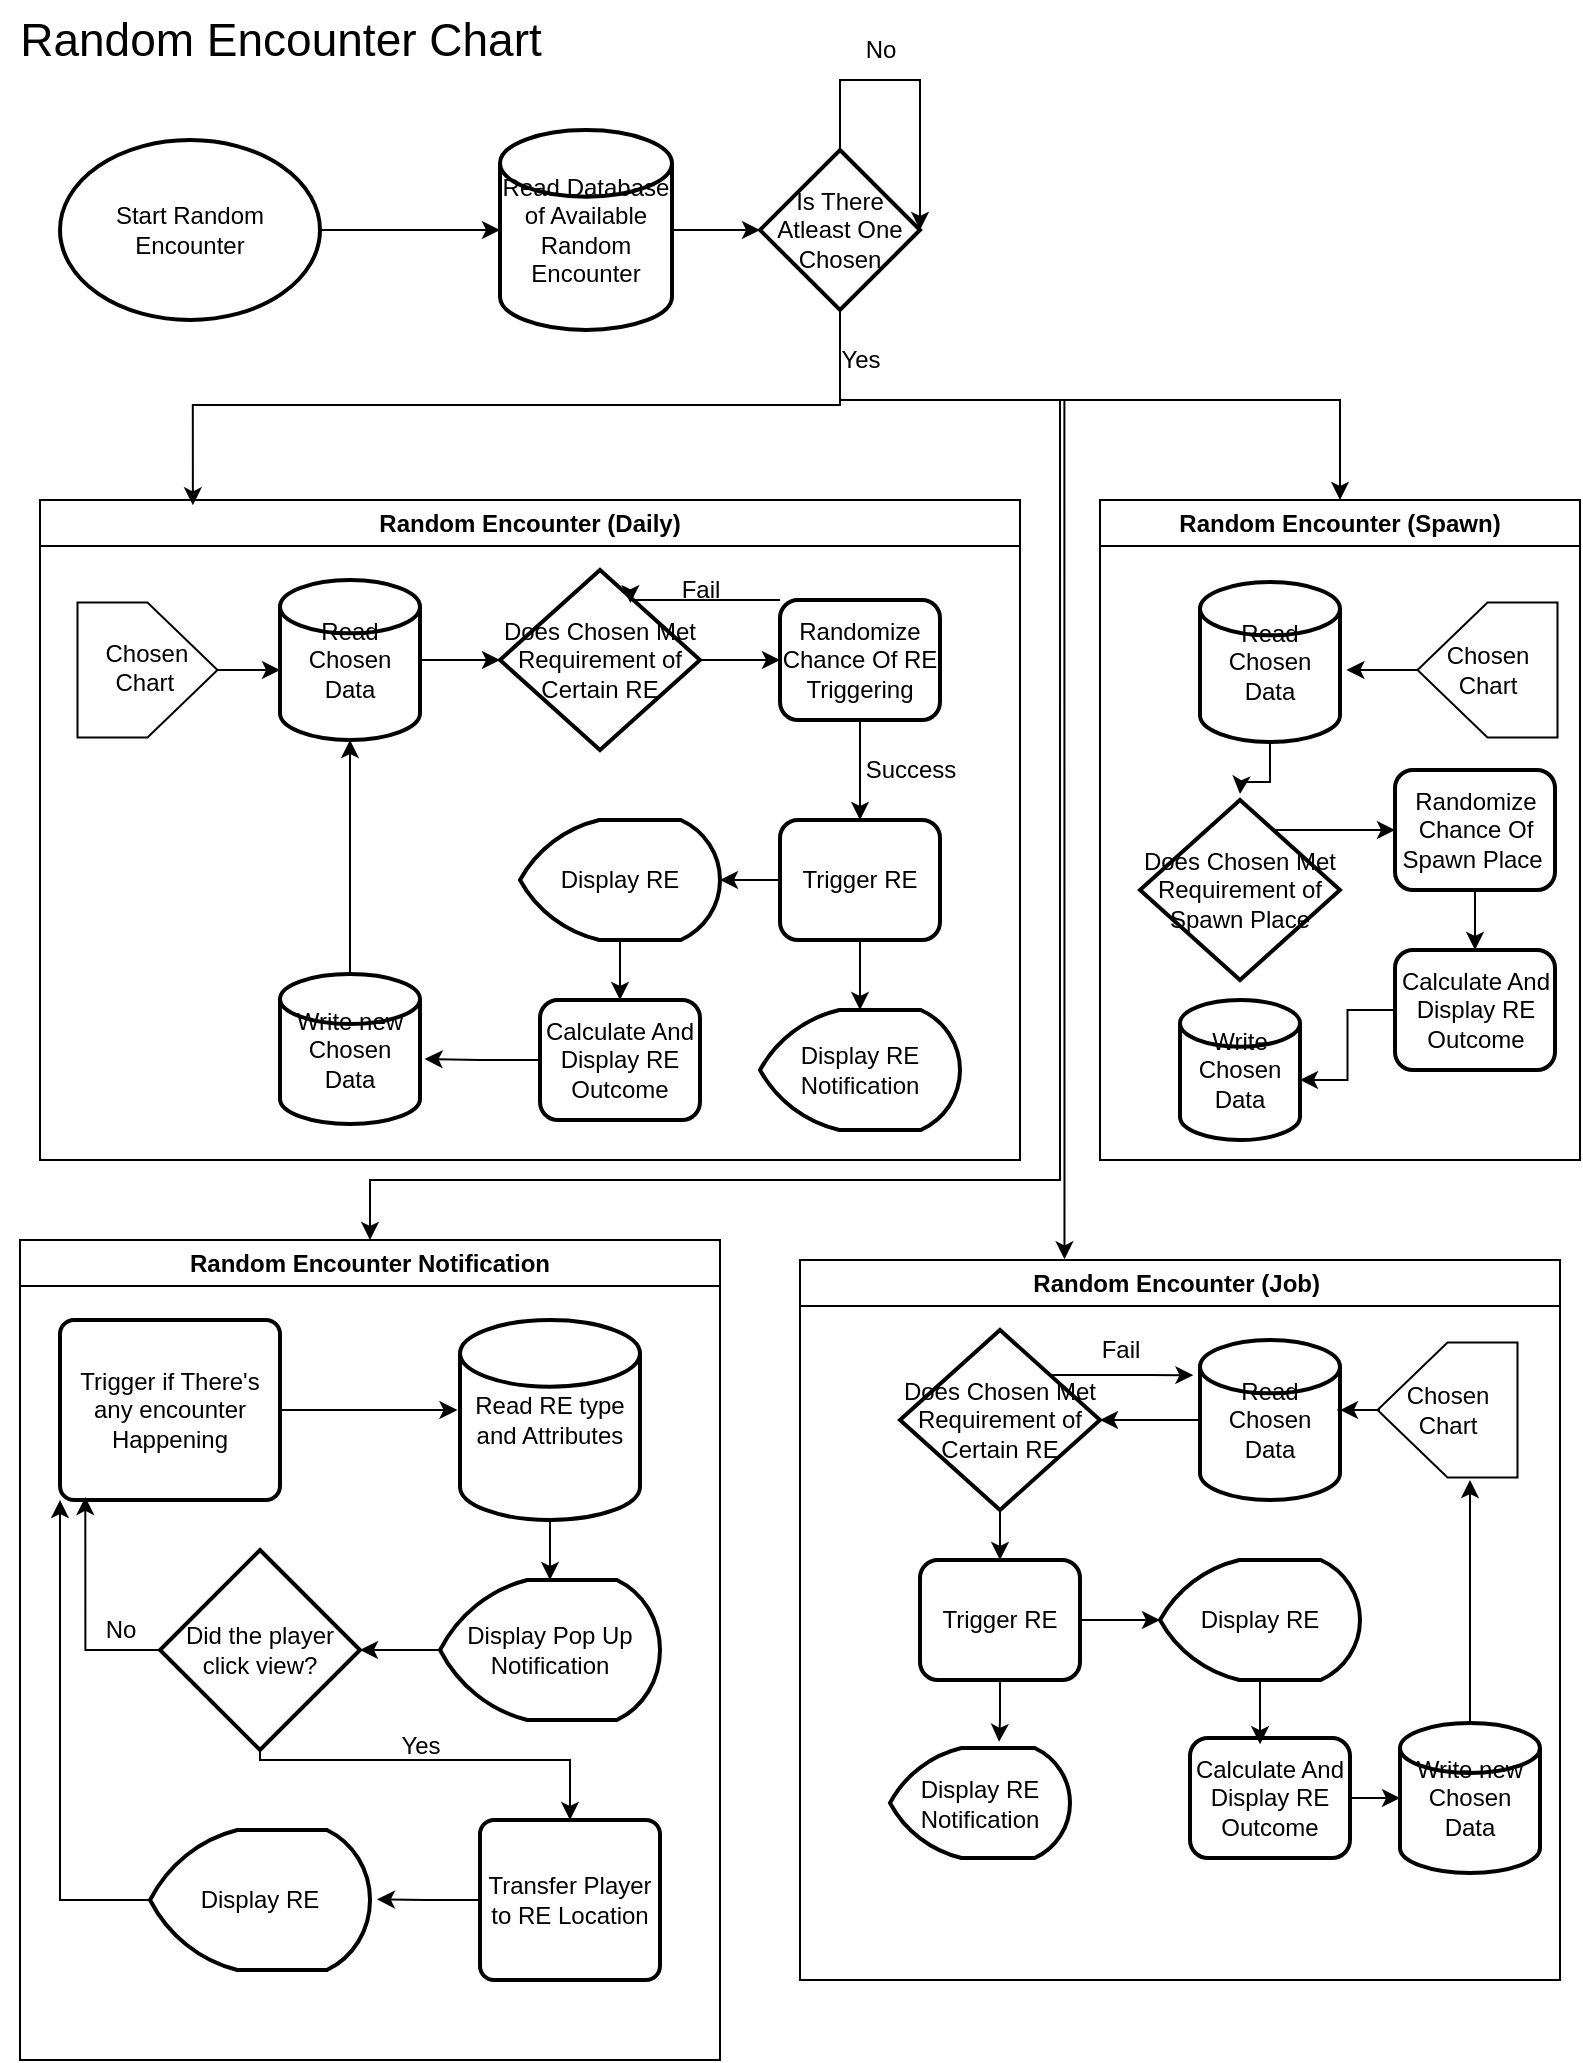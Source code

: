 <mxfile version="28.2.5">
  <diagram name="Page-1" id="pNK_dhX6oYVsI5V2SoEi">
    <mxGraphModel dx="964" dy="553" grid="1" gridSize="10" guides="1" tooltips="1" connect="1" arrows="1" fold="1" page="1" pageScale="1" pageWidth="827" pageHeight="1169" math="0" shadow="0">
      <root>
        <mxCell id="0" />
        <mxCell id="1" parent="0" />
        <mxCell id="f8m-64ZoaZ8YdcUEcXD7-1" value="Random Encounter Chart" style="text;html=1;align=center;verticalAlign=middle;resizable=0;points=[];autosize=1;strokeColor=none;fillColor=none;fontSize=23;" parent="1" vertex="1">
          <mxGeometry x="20" y="50" width="280" height="40" as="geometry" />
        </mxCell>
        <mxCell id="f8m-64ZoaZ8YdcUEcXD7-3" style="edgeStyle=orthogonalEdgeStyle;rounded=0;orthogonalLoop=1;jettySize=auto;html=1;" parent="1" source="f8m-64ZoaZ8YdcUEcXD7-2" target="f8m-64ZoaZ8YdcUEcXD7-4" edge="1">
          <mxGeometry relative="1" as="geometry">
            <mxPoint x="414" y="250" as="targetPoint" />
          </mxGeometry>
        </mxCell>
        <mxCell id="f8m-64ZoaZ8YdcUEcXD7-2" value="Start Random Encounter" style="strokeWidth=2;html=1;shape=mxgraph.flowchart.start_1;whiteSpace=wrap;" parent="1" vertex="1">
          <mxGeometry x="50" y="120" width="130" height="90" as="geometry" />
        </mxCell>
        <mxCell id="f8m-64ZoaZ8YdcUEcXD7-8" value="" style="edgeStyle=orthogonalEdgeStyle;rounded=0;orthogonalLoop=1;jettySize=auto;html=1;" parent="1" source="f8m-64ZoaZ8YdcUEcXD7-4" target="f8m-64ZoaZ8YdcUEcXD7-7" edge="1">
          <mxGeometry relative="1" as="geometry" />
        </mxCell>
        <mxCell id="f8m-64ZoaZ8YdcUEcXD7-4" value="Read Database of Available Random Encounter" style="strokeWidth=2;html=1;shape=mxgraph.flowchart.database;whiteSpace=wrap;" parent="1" vertex="1">
          <mxGeometry x="270" y="115" width="86" height="100" as="geometry" />
        </mxCell>
        <mxCell id="f8m-64ZoaZ8YdcUEcXD7-6" value="Random Encounter (Daily)" style="swimlane;whiteSpace=wrap;html=1;" parent="1" vertex="1">
          <mxGeometry x="40" y="300" width="490" height="330" as="geometry" />
        </mxCell>
        <mxCell id="f8m-64ZoaZ8YdcUEcXD7-14" style="edgeStyle=orthogonalEdgeStyle;rounded=0;orthogonalLoop=1;jettySize=auto;html=1;exitX=0.5;exitY=1;exitDx=0;exitDy=0;" parent="f8m-64ZoaZ8YdcUEcXD7-6" source="f8m-64ZoaZ8YdcUEcXD7-13" edge="1">
          <mxGeometry relative="1" as="geometry">
            <mxPoint x="120" y="85" as="targetPoint" />
          </mxGeometry>
        </mxCell>
        <mxCell id="f8m-64ZoaZ8YdcUEcXD7-13" value="Chart&amp;nbsp;&lt;div&gt;Chosen&lt;/div&gt;" style="verticalLabelPosition=middle;verticalAlign=middle;shape=offPageConnector;rounded=0;size=0.5;labelPosition=center;align=center;rotation=-90;html=1;whiteSpace=wrap;horizontal=1;textDirection=vertical-lr;" parent="f8m-64ZoaZ8YdcUEcXD7-6" vertex="1">
          <mxGeometry x="20" y="50" width="67.5" height="70" as="geometry" />
        </mxCell>
        <mxCell id="f8m-64ZoaZ8YdcUEcXD7-17" style="edgeStyle=orthogonalEdgeStyle;rounded=0;orthogonalLoop=1;jettySize=auto;html=1;exitX=1;exitY=0.5;exitDx=0;exitDy=0;exitPerimeter=0;entryX=0;entryY=0.5;entryDx=0;entryDy=0;" parent="f8m-64ZoaZ8YdcUEcXD7-6" source="f8m-64ZoaZ8YdcUEcXD7-15" target="f8m-64ZoaZ8YdcUEcXD7-16" edge="1">
          <mxGeometry relative="1" as="geometry" />
        </mxCell>
        <mxCell id="f8m-64ZoaZ8YdcUEcXD7-15" value="Read Chosen Data" style="strokeWidth=2;html=1;shape=mxgraph.flowchart.database;whiteSpace=wrap;" parent="f8m-64ZoaZ8YdcUEcXD7-6" vertex="1">
          <mxGeometry x="120" y="40" width="70" height="80" as="geometry" />
        </mxCell>
        <mxCell id="f8m-64ZoaZ8YdcUEcXD7-19" value="" style="edgeStyle=orthogonalEdgeStyle;rounded=0;orthogonalLoop=1;jettySize=auto;html=1;" parent="f8m-64ZoaZ8YdcUEcXD7-6" source="f8m-64ZoaZ8YdcUEcXD7-16" target="f8m-64ZoaZ8YdcUEcXD7-18" edge="1">
          <mxGeometry relative="1" as="geometry" />
        </mxCell>
        <mxCell id="f8m-64ZoaZ8YdcUEcXD7-16" value="Does Chosen Met Requirement of Certain RE" style="rhombus;whiteSpace=wrap;html=1;strokeWidth=2;" parent="f8m-64ZoaZ8YdcUEcXD7-6" vertex="1">
          <mxGeometry x="230" y="35" width="100" height="90" as="geometry" />
        </mxCell>
        <mxCell id="f8m-64ZoaZ8YdcUEcXD7-23" value="" style="edgeStyle=orthogonalEdgeStyle;rounded=0;orthogonalLoop=1;jettySize=auto;html=1;" parent="f8m-64ZoaZ8YdcUEcXD7-6" source="f8m-64ZoaZ8YdcUEcXD7-18" target="f8m-64ZoaZ8YdcUEcXD7-22" edge="1">
          <mxGeometry relative="1" as="geometry" />
        </mxCell>
        <mxCell id="f8m-64ZoaZ8YdcUEcXD7-18" value="Randomize Chance Of RE Triggering" style="rounded=1;whiteSpace=wrap;html=1;strokeWidth=2;" parent="f8m-64ZoaZ8YdcUEcXD7-6" vertex="1">
          <mxGeometry x="370" y="50" width="80" height="60" as="geometry" />
        </mxCell>
        <mxCell id="f8m-64ZoaZ8YdcUEcXD7-20" style="edgeStyle=orthogonalEdgeStyle;rounded=0;orthogonalLoop=1;jettySize=auto;html=1;exitX=0;exitY=0;exitDx=0;exitDy=0;entryX=0.652;entryY=0.184;entryDx=0;entryDy=0;entryPerimeter=0;" parent="f8m-64ZoaZ8YdcUEcXD7-6" source="f8m-64ZoaZ8YdcUEcXD7-18" target="f8m-64ZoaZ8YdcUEcXD7-16" edge="1">
          <mxGeometry relative="1" as="geometry">
            <mxPoint x="310" y="50" as="targetPoint" />
            <Array as="points">
              <mxPoint x="295" y="50" />
            </Array>
          </mxGeometry>
        </mxCell>
        <mxCell id="f8m-64ZoaZ8YdcUEcXD7-21" value="Fail" style="text;html=1;align=center;verticalAlign=middle;resizable=0;points=[];autosize=1;strokeColor=none;fillColor=none;" parent="f8m-64ZoaZ8YdcUEcXD7-6" vertex="1">
          <mxGeometry x="310" y="30" width="40" height="30" as="geometry" />
        </mxCell>
        <mxCell id="f8m-64ZoaZ8YdcUEcXD7-22" value="Trigger RE" style="rounded=1;whiteSpace=wrap;html=1;strokeWidth=2;" parent="f8m-64ZoaZ8YdcUEcXD7-6" vertex="1">
          <mxGeometry x="370" y="160" width="80" height="60" as="geometry" />
        </mxCell>
        <mxCell id="f8m-64ZoaZ8YdcUEcXD7-24" value="Success" style="text;html=1;align=center;verticalAlign=middle;resizable=0;points=[];autosize=1;strokeColor=none;fillColor=none;" parent="f8m-64ZoaZ8YdcUEcXD7-6" vertex="1">
          <mxGeometry x="400" y="120" width="70" height="30" as="geometry" />
        </mxCell>
        <mxCell id="f8m-64ZoaZ8YdcUEcXD7-25" value="Display RE Notification" style="strokeWidth=2;html=1;shape=mxgraph.flowchart.display;whiteSpace=wrap;" parent="f8m-64ZoaZ8YdcUEcXD7-6" vertex="1">
          <mxGeometry x="360" y="255" width="100" height="60" as="geometry" />
        </mxCell>
        <mxCell id="f8m-64ZoaZ8YdcUEcXD7-27" style="edgeStyle=orthogonalEdgeStyle;rounded=0;orthogonalLoop=1;jettySize=auto;html=1;entryX=0.5;entryY=0;entryDx=0;entryDy=0;entryPerimeter=0;" parent="f8m-64ZoaZ8YdcUEcXD7-6" source="f8m-64ZoaZ8YdcUEcXD7-22" target="f8m-64ZoaZ8YdcUEcXD7-25" edge="1">
          <mxGeometry relative="1" as="geometry" />
        </mxCell>
        <mxCell id="f8m-64ZoaZ8YdcUEcXD7-31" style="edgeStyle=orthogonalEdgeStyle;rounded=0;orthogonalLoop=1;jettySize=auto;html=1;" parent="f8m-64ZoaZ8YdcUEcXD7-6" source="f8m-64ZoaZ8YdcUEcXD7-28" target="f8m-64ZoaZ8YdcUEcXD7-30" edge="1">
          <mxGeometry relative="1" as="geometry" />
        </mxCell>
        <mxCell id="f8m-64ZoaZ8YdcUEcXD7-28" value="Display RE" style="strokeWidth=2;html=1;shape=mxgraph.flowchart.display;whiteSpace=wrap;" parent="f8m-64ZoaZ8YdcUEcXD7-6" vertex="1">
          <mxGeometry x="240" y="160" width="100" height="60" as="geometry" />
        </mxCell>
        <mxCell id="f8m-64ZoaZ8YdcUEcXD7-29" style="edgeStyle=orthogonalEdgeStyle;rounded=0;orthogonalLoop=1;jettySize=auto;html=1;exitX=0;exitY=0.5;exitDx=0;exitDy=0;entryX=1;entryY=0.5;entryDx=0;entryDy=0;entryPerimeter=0;" parent="f8m-64ZoaZ8YdcUEcXD7-6" source="f8m-64ZoaZ8YdcUEcXD7-22" target="f8m-64ZoaZ8YdcUEcXD7-28" edge="1">
          <mxGeometry relative="1" as="geometry" />
        </mxCell>
        <mxCell id="f8m-64ZoaZ8YdcUEcXD7-30" value="Calculate And Display RE Outcome" style="rounded=1;whiteSpace=wrap;html=1;strokeWidth=2;" parent="f8m-64ZoaZ8YdcUEcXD7-6" vertex="1">
          <mxGeometry x="250" y="250" width="80" height="60" as="geometry" />
        </mxCell>
        <mxCell id="f8m-64ZoaZ8YdcUEcXD7-32" value="Write new Chosen Data" style="strokeWidth=2;html=1;shape=mxgraph.flowchart.database;whiteSpace=wrap;" parent="f8m-64ZoaZ8YdcUEcXD7-6" vertex="1">
          <mxGeometry x="120" y="237" width="70" height="75" as="geometry" />
        </mxCell>
        <mxCell id="f8m-64ZoaZ8YdcUEcXD7-33" style="edgeStyle=orthogonalEdgeStyle;rounded=0;orthogonalLoop=1;jettySize=auto;html=1;entryX=1.033;entryY=0.566;entryDx=0;entryDy=0;entryPerimeter=0;" parent="f8m-64ZoaZ8YdcUEcXD7-6" source="f8m-64ZoaZ8YdcUEcXD7-30" target="f8m-64ZoaZ8YdcUEcXD7-32" edge="1">
          <mxGeometry relative="1" as="geometry" />
        </mxCell>
        <mxCell id="f8m-64ZoaZ8YdcUEcXD7-34" style="edgeStyle=orthogonalEdgeStyle;rounded=0;orthogonalLoop=1;jettySize=auto;html=1;entryX=0.5;entryY=1;entryDx=0;entryDy=0;entryPerimeter=0;" parent="f8m-64ZoaZ8YdcUEcXD7-6" source="f8m-64ZoaZ8YdcUEcXD7-32" target="f8m-64ZoaZ8YdcUEcXD7-15" edge="1">
          <mxGeometry relative="1" as="geometry" />
        </mxCell>
        <mxCell id="f8m-64ZoaZ8YdcUEcXD7-49" style="edgeStyle=orthogonalEdgeStyle;rounded=0;orthogonalLoop=1;jettySize=auto;html=1;" parent="1" source="f8m-64ZoaZ8YdcUEcXD7-7" target="f8m-64ZoaZ8YdcUEcXD7-35" edge="1">
          <mxGeometry relative="1" as="geometry">
            <mxPoint x="470" y="280" as="targetPoint" />
            <Array as="points">
              <mxPoint x="440" y="250" />
              <mxPoint x="690" y="250" />
            </Array>
          </mxGeometry>
        </mxCell>
        <mxCell id="pM0jV7zTdUWj7GEB6bY5-4" style="edgeStyle=orthogonalEdgeStyle;rounded=0;orthogonalLoop=1;jettySize=auto;html=1;exitX=0.5;exitY=1;exitDx=0;exitDy=0;" edge="1" parent="1" source="f8m-64ZoaZ8YdcUEcXD7-7" target="pM0jV7zTdUWj7GEB6bY5-1">
          <mxGeometry relative="1" as="geometry">
            <Array as="points">
              <mxPoint x="440" y="250" />
              <mxPoint x="550" y="250" />
              <mxPoint x="550" y="640" />
              <mxPoint x="205" y="640" />
            </Array>
          </mxGeometry>
        </mxCell>
        <mxCell id="f8m-64ZoaZ8YdcUEcXD7-7" value="Is There Atleast One Chosen" style="rhombus;whiteSpace=wrap;html=1;strokeWidth=2;" parent="1" vertex="1">
          <mxGeometry x="400" y="125" width="80" height="80" as="geometry" />
        </mxCell>
        <mxCell id="f8m-64ZoaZ8YdcUEcXD7-9" style="edgeStyle=orthogonalEdgeStyle;rounded=0;orthogonalLoop=1;jettySize=auto;html=1;entryX=1;entryY=0.5;entryDx=0;entryDy=0;" parent="1" source="f8m-64ZoaZ8YdcUEcXD7-7" target="f8m-64ZoaZ8YdcUEcXD7-7" edge="1">
          <mxGeometry relative="1" as="geometry">
            <Array as="points">
              <mxPoint x="440" y="90" />
              <mxPoint x="480" y="90" />
            </Array>
          </mxGeometry>
        </mxCell>
        <mxCell id="f8m-64ZoaZ8YdcUEcXD7-10" value="No" style="text;html=1;align=center;verticalAlign=middle;resizable=0;points=[];autosize=1;strokeColor=none;fillColor=none;" parent="1" vertex="1">
          <mxGeometry x="440" y="60" width="40" height="30" as="geometry" />
        </mxCell>
        <mxCell id="f8m-64ZoaZ8YdcUEcXD7-11" style="edgeStyle=orthogonalEdgeStyle;rounded=0;orthogonalLoop=1;jettySize=auto;html=1;entryX=0.156;entryY=0.008;entryDx=0;entryDy=0;entryPerimeter=0;" parent="1" source="f8m-64ZoaZ8YdcUEcXD7-7" target="f8m-64ZoaZ8YdcUEcXD7-6" edge="1">
          <mxGeometry relative="1" as="geometry" />
        </mxCell>
        <mxCell id="f8m-64ZoaZ8YdcUEcXD7-12" value="Yes" style="text;html=1;align=center;verticalAlign=middle;resizable=0;points=[];autosize=1;strokeColor=none;fillColor=none;" parent="1" vertex="1">
          <mxGeometry x="430" y="215" width="40" height="30" as="geometry" />
        </mxCell>
        <mxCell id="f8m-64ZoaZ8YdcUEcXD7-35" value="Random Encounter (Spawn)" style="swimlane;whiteSpace=wrap;html=1;" parent="1" vertex="1">
          <mxGeometry x="570" y="300" width="240" height="330" as="geometry" />
        </mxCell>
        <mxCell id="f8m-64ZoaZ8YdcUEcXD7-36" value="Chosen Chart" style="verticalLabelPosition=middle;verticalAlign=middle;shape=offPageConnector;rounded=0;size=0.5;labelPosition=center;align=center;rotation=90;html=1;whiteSpace=wrap;horizontal=0;" parent="f8m-64ZoaZ8YdcUEcXD7-35" vertex="1">
          <mxGeometry x="160" y="50" width="67.5" height="70" as="geometry" />
        </mxCell>
        <mxCell id="f8m-64ZoaZ8YdcUEcXD7-37" value="Read Chosen Data" style="strokeWidth=2;html=1;shape=mxgraph.flowchart.database;whiteSpace=wrap;" parent="f8m-64ZoaZ8YdcUEcXD7-35" vertex="1">
          <mxGeometry x="50" y="41" width="70" height="80" as="geometry" />
        </mxCell>
        <mxCell id="f8m-64ZoaZ8YdcUEcXD7-38" style="edgeStyle=orthogonalEdgeStyle;rounded=0;orthogonalLoop=1;jettySize=auto;html=1;exitX=0.5;exitY=1;exitDx=0;exitDy=0;entryX=1.045;entryY=0.558;entryDx=0;entryDy=0;entryPerimeter=0;" parent="f8m-64ZoaZ8YdcUEcXD7-35" source="f8m-64ZoaZ8YdcUEcXD7-36" target="f8m-64ZoaZ8YdcUEcXD7-37" edge="1">
          <mxGeometry relative="1" as="geometry" />
        </mxCell>
        <mxCell id="f8m-64ZoaZ8YdcUEcXD7-40" style="edgeStyle=orthogonalEdgeStyle;rounded=0;orthogonalLoop=1;jettySize=auto;html=1;" parent="f8m-64ZoaZ8YdcUEcXD7-35" source="f8m-64ZoaZ8YdcUEcXD7-37" edge="1">
          <mxGeometry relative="1" as="geometry">
            <mxPoint x="70" y="147" as="targetPoint" />
          </mxGeometry>
        </mxCell>
        <mxCell id="f8m-64ZoaZ8YdcUEcXD7-43" style="edgeStyle=orthogonalEdgeStyle;rounded=0;orthogonalLoop=1;jettySize=auto;html=1;entryX=0;entryY=0.5;entryDx=0;entryDy=0;" parent="f8m-64ZoaZ8YdcUEcXD7-35" source="f8m-64ZoaZ8YdcUEcXD7-41" target="f8m-64ZoaZ8YdcUEcXD7-42" edge="1">
          <mxGeometry relative="1" as="geometry">
            <Array as="points">
              <mxPoint x="110" y="165" />
              <mxPoint x="110" y="165" />
            </Array>
          </mxGeometry>
        </mxCell>
        <mxCell id="f8m-64ZoaZ8YdcUEcXD7-41" value="Does Chosen Met Requirement of Spawn Place" style="rhombus;whiteSpace=wrap;html=1;strokeWidth=2;" parent="f8m-64ZoaZ8YdcUEcXD7-35" vertex="1">
          <mxGeometry x="20" y="150" width="100" height="90" as="geometry" />
        </mxCell>
        <mxCell id="f8m-64ZoaZ8YdcUEcXD7-46" style="edgeStyle=orthogonalEdgeStyle;rounded=0;orthogonalLoop=1;jettySize=auto;html=1;entryX=0.5;entryY=0;entryDx=0;entryDy=0;" parent="f8m-64ZoaZ8YdcUEcXD7-35" source="f8m-64ZoaZ8YdcUEcXD7-42" target="f8m-64ZoaZ8YdcUEcXD7-45" edge="1">
          <mxGeometry relative="1" as="geometry" />
        </mxCell>
        <mxCell id="f8m-64ZoaZ8YdcUEcXD7-42" value="Randomize Chance Of Spawn Place&amp;nbsp;" style="rounded=1;whiteSpace=wrap;html=1;strokeWidth=2;" parent="f8m-64ZoaZ8YdcUEcXD7-35" vertex="1">
          <mxGeometry x="147.5" y="135" width="80" height="60" as="geometry" />
        </mxCell>
        <mxCell id="f8m-64ZoaZ8YdcUEcXD7-45" value="Calculate And Display RE Outcome" style="rounded=1;whiteSpace=wrap;html=1;strokeWidth=2;" parent="f8m-64ZoaZ8YdcUEcXD7-35" vertex="1">
          <mxGeometry x="147.5" y="225" width="80" height="60" as="geometry" />
        </mxCell>
        <mxCell id="f8m-64ZoaZ8YdcUEcXD7-47" value="Write Chosen Data" style="strokeWidth=2;html=1;shape=mxgraph.flowchart.database;whiteSpace=wrap;" parent="f8m-64ZoaZ8YdcUEcXD7-35" vertex="1">
          <mxGeometry x="40" y="250" width="60" height="70" as="geometry" />
        </mxCell>
        <mxCell id="f8m-64ZoaZ8YdcUEcXD7-48" style="edgeStyle=orthogonalEdgeStyle;rounded=0;orthogonalLoop=1;jettySize=auto;html=1;entryX=1;entryY=0.571;entryDx=0;entryDy=0;entryPerimeter=0;" parent="f8m-64ZoaZ8YdcUEcXD7-35" source="f8m-64ZoaZ8YdcUEcXD7-45" target="f8m-64ZoaZ8YdcUEcXD7-47" edge="1">
          <mxGeometry relative="1" as="geometry" />
        </mxCell>
        <mxCell id="f8m-64ZoaZ8YdcUEcXD7-51" value="Random Encounter (Job)&amp;nbsp;" style="swimlane;whiteSpace=wrap;html=1;" parent="1" vertex="1">
          <mxGeometry x="420" y="680" width="380" height="360" as="geometry" />
        </mxCell>
        <mxCell id="f8m-64ZoaZ8YdcUEcXD7-52" value="Chosen Chart" style="verticalLabelPosition=middle;verticalAlign=middle;shape=offPageConnector;rounded=0;size=0.5;labelPosition=center;align=center;rotation=90;html=1;whiteSpace=wrap;horizontal=0;" parent="f8m-64ZoaZ8YdcUEcXD7-51" vertex="1">
          <mxGeometry x="290" y="40" width="67.5" height="70" as="geometry" />
        </mxCell>
        <mxCell id="f8m-64ZoaZ8YdcUEcXD7-56" style="edgeStyle=orthogonalEdgeStyle;rounded=0;orthogonalLoop=1;jettySize=auto;html=1;entryX=1;entryY=0.5;entryDx=0;entryDy=0;" parent="f8m-64ZoaZ8YdcUEcXD7-51" source="f8m-64ZoaZ8YdcUEcXD7-53" target="f8m-64ZoaZ8YdcUEcXD7-55" edge="1">
          <mxGeometry relative="1" as="geometry" />
        </mxCell>
        <mxCell id="f8m-64ZoaZ8YdcUEcXD7-53" value="Read Chosen Data" style="strokeWidth=2;html=1;shape=mxgraph.flowchart.database;whiteSpace=wrap;" parent="f8m-64ZoaZ8YdcUEcXD7-51" vertex="1">
          <mxGeometry x="200" y="40" width="70" height="80" as="geometry" />
        </mxCell>
        <mxCell id="f8m-64ZoaZ8YdcUEcXD7-54" style="edgeStyle=orthogonalEdgeStyle;rounded=0;orthogonalLoop=1;jettySize=auto;html=1;entryX=1;entryY=0.438;entryDx=0;entryDy=0;entryPerimeter=0;" parent="f8m-64ZoaZ8YdcUEcXD7-51" source="f8m-64ZoaZ8YdcUEcXD7-52" target="f8m-64ZoaZ8YdcUEcXD7-53" edge="1">
          <mxGeometry relative="1" as="geometry" />
        </mxCell>
        <mxCell id="f8m-64ZoaZ8YdcUEcXD7-63" style="edgeStyle=orthogonalEdgeStyle;rounded=0;orthogonalLoop=1;jettySize=auto;html=1;entryX=0.5;entryY=0;entryDx=0;entryDy=0;" parent="f8m-64ZoaZ8YdcUEcXD7-51" source="f8m-64ZoaZ8YdcUEcXD7-55" target="f8m-64ZoaZ8YdcUEcXD7-59" edge="1">
          <mxGeometry relative="1" as="geometry" />
        </mxCell>
        <mxCell id="f8m-64ZoaZ8YdcUEcXD7-55" value="Does Chosen Met Requirement of Certain RE" style="rhombus;whiteSpace=wrap;html=1;strokeWidth=2;" parent="f8m-64ZoaZ8YdcUEcXD7-51" vertex="1">
          <mxGeometry x="50" y="35" width="100" height="90" as="geometry" />
        </mxCell>
        <mxCell id="f8m-64ZoaZ8YdcUEcXD7-57" value="Fail" style="text;html=1;align=center;verticalAlign=middle;resizable=0;points=[];autosize=1;strokeColor=none;fillColor=none;" parent="f8m-64ZoaZ8YdcUEcXD7-51" vertex="1">
          <mxGeometry x="140" y="30" width="40" height="30" as="geometry" />
        </mxCell>
        <mxCell id="f8m-64ZoaZ8YdcUEcXD7-58" style="edgeStyle=orthogonalEdgeStyle;rounded=0;orthogonalLoop=1;jettySize=auto;html=1;exitX=1;exitY=0;exitDx=0;exitDy=0;entryX=-0.047;entryY=0.22;entryDx=0;entryDy=0;entryPerimeter=0;" parent="f8m-64ZoaZ8YdcUEcXD7-51" source="f8m-64ZoaZ8YdcUEcXD7-55" target="f8m-64ZoaZ8YdcUEcXD7-53" edge="1">
          <mxGeometry relative="1" as="geometry" />
        </mxCell>
        <mxCell id="f8m-64ZoaZ8YdcUEcXD7-59" value="Trigger RE" style="rounded=1;whiteSpace=wrap;html=1;strokeWidth=2;" parent="f8m-64ZoaZ8YdcUEcXD7-51" vertex="1">
          <mxGeometry x="60" y="150" width="80" height="60" as="geometry" />
        </mxCell>
        <mxCell id="f8m-64ZoaZ8YdcUEcXD7-60" value="Display RE Notification" style="strokeWidth=2;html=1;shape=mxgraph.flowchart.display;whiteSpace=wrap;" parent="f8m-64ZoaZ8YdcUEcXD7-51" vertex="1">
          <mxGeometry x="45" y="244" width="90" height="55" as="geometry" />
        </mxCell>
        <mxCell id="f8m-64ZoaZ8YdcUEcXD7-66" value="Display RE" style="strokeWidth=2;html=1;shape=mxgraph.flowchart.display;whiteSpace=wrap;" parent="f8m-64ZoaZ8YdcUEcXD7-51" vertex="1">
          <mxGeometry x="180" y="150" width="100" height="60" as="geometry" />
        </mxCell>
        <mxCell id="f8m-64ZoaZ8YdcUEcXD7-68" style="edgeStyle=orthogonalEdgeStyle;rounded=0;orthogonalLoop=1;jettySize=auto;html=1;exitX=1;exitY=0.5;exitDx=0;exitDy=0;entryX=0;entryY=0.5;entryDx=0;entryDy=0;entryPerimeter=0;" parent="f8m-64ZoaZ8YdcUEcXD7-51" source="f8m-64ZoaZ8YdcUEcXD7-59" target="f8m-64ZoaZ8YdcUEcXD7-66" edge="1">
          <mxGeometry relative="1" as="geometry" />
        </mxCell>
        <mxCell id="f8m-64ZoaZ8YdcUEcXD7-69" value="Calculate And Display RE Outcome" style="rounded=1;whiteSpace=wrap;html=1;strokeWidth=2;" parent="f8m-64ZoaZ8YdcUEcXD7-51" vertex="1">
          <mxGeometry x="195" y="239" width="80" height="60" as="geometry" />
        </mxCell>
        <mxCell id="f8m-64ZoaZ8YdcUEcXD7-70" style="edgeStyle=orthogonalEdgeStyle;rounded=0;orthogonalLoop=1;jettySize=auto;html=1;entryX=0.438;entryY=0.052;entryDx=0;entryDy=0;entryPerimeter=0;" parent="f8m-64ZoaZ8YdcUEcXD7-51" source="f8m-64ZoaZ8YdcUEcXD7-66" target="f8m-64ZoaZ8YdcUEcXD7-69" edge="1">
          <mxGeometry relative="1" as="geometry" />
        </mxCell>
        <mxCell id="f8m-64ZoaZ8YdcUEcXD7-71" style="edgeStyle=orthogonalEdgeStyle;rounded=0;orthogonalLoop=1;jettySize=auto;html=1;entryX=0.606;entryY=-0.056;entryDx=0;entryDy=0;entryPerimeter=0;" parent="f8m-64ZoaZ8YdcUEcXD7-51" source="f8m-64ZoaZ8YdcUEcXD7-59" target="f8m-64ZoaZ8YdcUEcXD7-60" edge="1">
          <mxGeometry relative="1" as="geometry" />
        </mxCell>
        <mxCell id="f8m-64ZoaZ8YdcUEcXD7-74" style="edgeStyle=orthogonalEdgeStyle;rounded=0;orthogonalLoop=1;jettySize=auto;html=1;" parent="f8m-64ZoaZ8YdcUEcXD7-51" source="f8m-64ZoaZ8YdcUEcXD7-72" edge="1">
          <mxGeometry relative="1" as="geometry">
            <mxPoint x="335" y="110" as="targetPoint" />
          </mxGeometry>
        </mxCell>
        <mxCell id="f8m-64ZoaZ8YdcUEcXD7-72" value="Write new Chosen Data" style="strokeWidth=2;html=1;shape=mxgraph.flowchart.database;whiteSpace=wrap;" parent="f8m-64ZoaZ8YdcUEcXD7-51" vertex="1">
          <mxGeometry x="300" y="231.5" width="70" height="75" as="geometry" />
        </mxCell>
        <mxCell id="f8m-64ZoaZ8YdcUEcXD7-73" style="edgeStyle=orthogonalEdgeStyle;rounded=0;orthogonalLoop=1;jettySize=auto;html=1;entryX=0;entryY=0.5;entryDx=0;entryDy=0;entryPerimeter=0;" parent="f8m-64ZoaZ8YdcUEcXD7-51" source="f8m-64ZoaZ8YdcUEcXD7-69" target="f8m-64ZoaZ8YdcUEcXD7-72" edge="1">
          <mxGeometry relative="1" as="geometry" />
        </mxCell>
        <mxCell id="pM0jV7zTdUWj7GEB6bY5-1" value="Random Encounter Notification" style="swimlane;whiteSpace=wrap;html=1;" vertex="1" parent="1">
          <mxGeometry x="30" y="670" width="350" height="410" as="geometry" />
        </mxCell>
        <mxCell id="pM0jV7zTdUWj7GEB6bY5-2" value="Trigger if There&#39;s any encounter Happening" style="rounded=1;whiteSpace=wrap;html=1;absoluteArcSize=1;arcSize=14;strokeWidth=2;" vertex="1" parent="pM0jV7zTdUWj7GEB6bY5-1">
          <mxGeometry x="20" y="40" width="110" height="90" as="geometry" />
        </mxCell>
        <mxCell id="pM0jV7zTdUWj7GEB6bY5-6" value="Read RE type and Attributes" style="strokeWidth=2;html=1;shape=mxgraph.flowchart.database;whiteSpace=wrap;" vertex="1" parent="pM0jV7zTdUWj7GEB6bY5-1">
          <mxGeometry x="220" y="40" width="90" height="100" as="geometry" />
        </mxCell>
        <mxCell id="pM0jV7zTdUWj7GEB6bY5-8" style="edgeStyle=orthogonalEdgeStyle;rounded=0;orthogonalLoop=1;jettySize=auto;html=1;entryX=-0.014;entryY=0.45;entryDx=0;entryDy=0;entryPerimeter=0;" edge="1" parent="pM0jV7zTdUWj7GEB6bY5-1" source="pM0jV7zTdUWj7GEB6bY5-2" target="pM0jV7zTdUWj7GEB6bY5-6">
          <mxGeometry relative="1" as="geometry" />
        </mxCell>
        <mxCell id="pM0jV7zTdUWj7GEB6bY5-10" value="Display Pop Up Notification" style="strokeWidth=2;html=1;shape=mxgraph.flowchart.display;whiteSpace=wrap;" vertex="1" parent="pM0jV7zTdUWj7GEB6bY5-1">
          <mxGeometry x="210" y="170" width="110" height="70" as="geometry" />
        </mxCell>
        <mxCell id="pM0jV7zTdUWj7GEB6bY5-11" style="edgeStyle=orthogonalEdgeStyle;rounded=0;orthogonalLoop=1;jettySize=auto;html=1;entryX=0.5;entryY=0;entryDx=0;entryDy=0;entryPerimeter=0;" edge="1" parent="pM0jV7zTdUWj7GEB6bY5-1" source="pM0jV7zTdUWj7GEB6bY5-6" target="pM0jV7zTdUWj7GEB6bY5-10">
          <mxGeometry relative="1" as="geometry" />
        </mxCell>
        <mxCell id="pM0jV7zTdUWj7GEB6bY5-19" style="edgeStyle=orthogonalEdgeStyle;rounded=0;orthogonalLoop=1;jettySize=auto;html=1;entryX=0.5;entryY=0;entryDx=0;entryDy=0;" edge="1" parent="pM0jV7zTdUWj7GEB6bY5-1" source="pM0jV7zTdUWj7GEB6bY5-12" target="pM0jV7zTdUWj7GEB6bY5-18">
          <mxGeometry relative="1" as="geometry">
            <Array as="points">
              <mxPoint x="120" y="260" />
              <mxPoint x="275" y="260" />
            </Array>
          </mxGeometry>
        </mxCell>
        <mxCell id="pM0jV7zTdUWj7GEB6bY5-12" value="Did the player click view?" style="strokeWidth=2;html=1;shape=mxgraph.flowchart.decision;whiteSpace=wrap;" vertex="1" parent="pM0jV7zTdUWj7GEB6bY5-1">
          <mxGeometry x="70" y="155" width="100" height="100" as="geometry" />
        </mxCell>
        <mxCell id="pM0jV7zTdUWj7GEB6bY5-13" style="edgeStyle=orthogonalEdgeStyle;rounded=0;orthogonalLoop=1;jettySize=auto;html=1;exitX=0;exitY=0.5;exitDx=0;exitDy=0;exitPerimeter=0;entryX=1;entryY=0.5;entryDx=0;entryDy=0;entryPerimeter=0;" edge="1" parent="pM0jV7zTdUWj7GEB6bY5-1" source="pM0jV7zTdUWj7GEB6bY5-10" target="pM0jV7zTdUWj7GEB6bY5-12">
          <mxGeometry relative="1" as="geometry" />
        </mxCell>
        <mxCell id="pM0jV7zTdUWj7GEB6bY5-15" style="edgeStyle=orthogonalEdgeStyle;rounded=0;orthogonalLoop=1;jettySize=auto;html=1;exitX=0;exitY=0.5;exitDx=0;exitDy=0;exitPerimeter=0;entryX=0.115;entryY=0.983;entryDx=0;entryDy=0;entryPerimeter=0;" edge="1" parent="pM0jV7zTdUWj7GEB6bY5-1" source="pM0jV7zTdUWj7GEB6bY5-12" target="pM0jV7zTdUWj7GEB6bY5-2">
          <mxGeometry relative="1" as="geometry" />
        </mxCell>
        <mxCell id="pM0jV7zTdUWj7GEB6bY5-16" value="No" style="text;html=1;align=center;verticalAlign=middle;resizable=0;points=[];autosize=1;strokeColor=none;fillColor=none;" vertex="1" parent="pM0jV7zTdUWj7GEB6bY5-1">
          <mxGeometry x="30" y="180" width="40" height="30" as="geometry" />
        </mxCell>
        <mxCell id="pM0jV7zTdUWj7GEB6bY5-18" value="Transfer Player to RE Location" style="rounded=1;whiteSpace=wrap;html=1;absoluteArcSize=1;arcSize=14;strokeWidth=2;" vertex="1" parent="pM0jV7zTdUWj7GEB6bY5-1">
          <mxGeometry x="230" y="290" width="90" height="80" as="geometry" />
        </mxCell>
        <mxCell id="pM0jV7zTdUWj7GEB6bY5-23" style="edgeStyle=orthogonalEdgeStyle;rounded=0;orthogonalLoop=1;jettySize=auto;html=1;entryX=0;entryY=1;entryDx=0;entryDy=0;" edge="1" parent="pM0jV7zTdUWj7GEB6bY5-1" source="pM0jV7zTdUWj7GEB6bY5-20" target="pM0jV7zTdUWj7GEB6bY5-2">
          <mxGeometry relative="1" as="geometry">
            <Array as="points">
              <mxPoint x="20" y="330" />
            </Array>
          </mxGeometry>
        </mxCell>
        <mxCell id="pM0jV7zTdUWj7GEB6bY5-20" value="Display RE" style="strokeWidth=2;html=1;shape=mxgraph.flowchart.display;whiteSpace=wrap;" vertex="1" parent="pM0jV7zTdUWj7GEB6bY5-1">
          <mxGeometry x="65" y="295" width="110" height="70" as="geometry" />
        </mxCell>
        <mxCell id="pM0jV7zTdUWj7GEB6bY5-22" style="edgeStyle=orthogonalEdgeStyle;rounded=0;orthogonalLoop=1;jettySize=auto;html=1;entryX=1.031;entryY=0.495;entryDx=0;entryDy=0;entryPerimeter=0;" edge="1" parent="pM0jV7zTdUWj7GEB6bY5-1" source="pM0jV7zTdUWj7GEB6bY5-18" target="pM0jV7zTdUWj7GEB6bY5-20">
          <mxGeometry relative="1" as="geometry" />
        </mxCell>
        <mxCell id="pM0jV7zTdUWj7GEB6bY5-3" style="edgeStyle=orthogonalEdgeStyle;rounded=0;orthogonalLoop=1;jettySize=auto;html=1;exitX=0.5;exitY=1;exitDx=0;exitDy=0;entryX=0.348;entryY=-0.001;entryDx=0;entryDy=0;entryPerimeter=0;" edge="1" parent="1" source="f8m-64ZoaZ8YdcUEcXD7-7" target="f8m-64ZoaZ8YdcUEcXD7-51">
          <mxGeometry relative="1" as="geometry">
            <Array as="points">
              <mxPoint x="440" y="250" />
              <mxPoint x="552" y="250" />
            </Array>
          </mxGeometry>
        </mxCell>
        <mxCell id="pM0jV7zTdUWj7GEB6bY5-24" value="Yes" style="text;html=1;align=center;verticalAlign=middle;resizable=0;points=[];autosize=1;strokeColor=none;fillColor=none;" vertex="1" parent="1">
          <mxGeometry x="210" y="908" width="40" height="30" as="geometry" />
        </mxCell>
      </root>
    </mxGraphModel>
  </diagram>
</mxfile>
